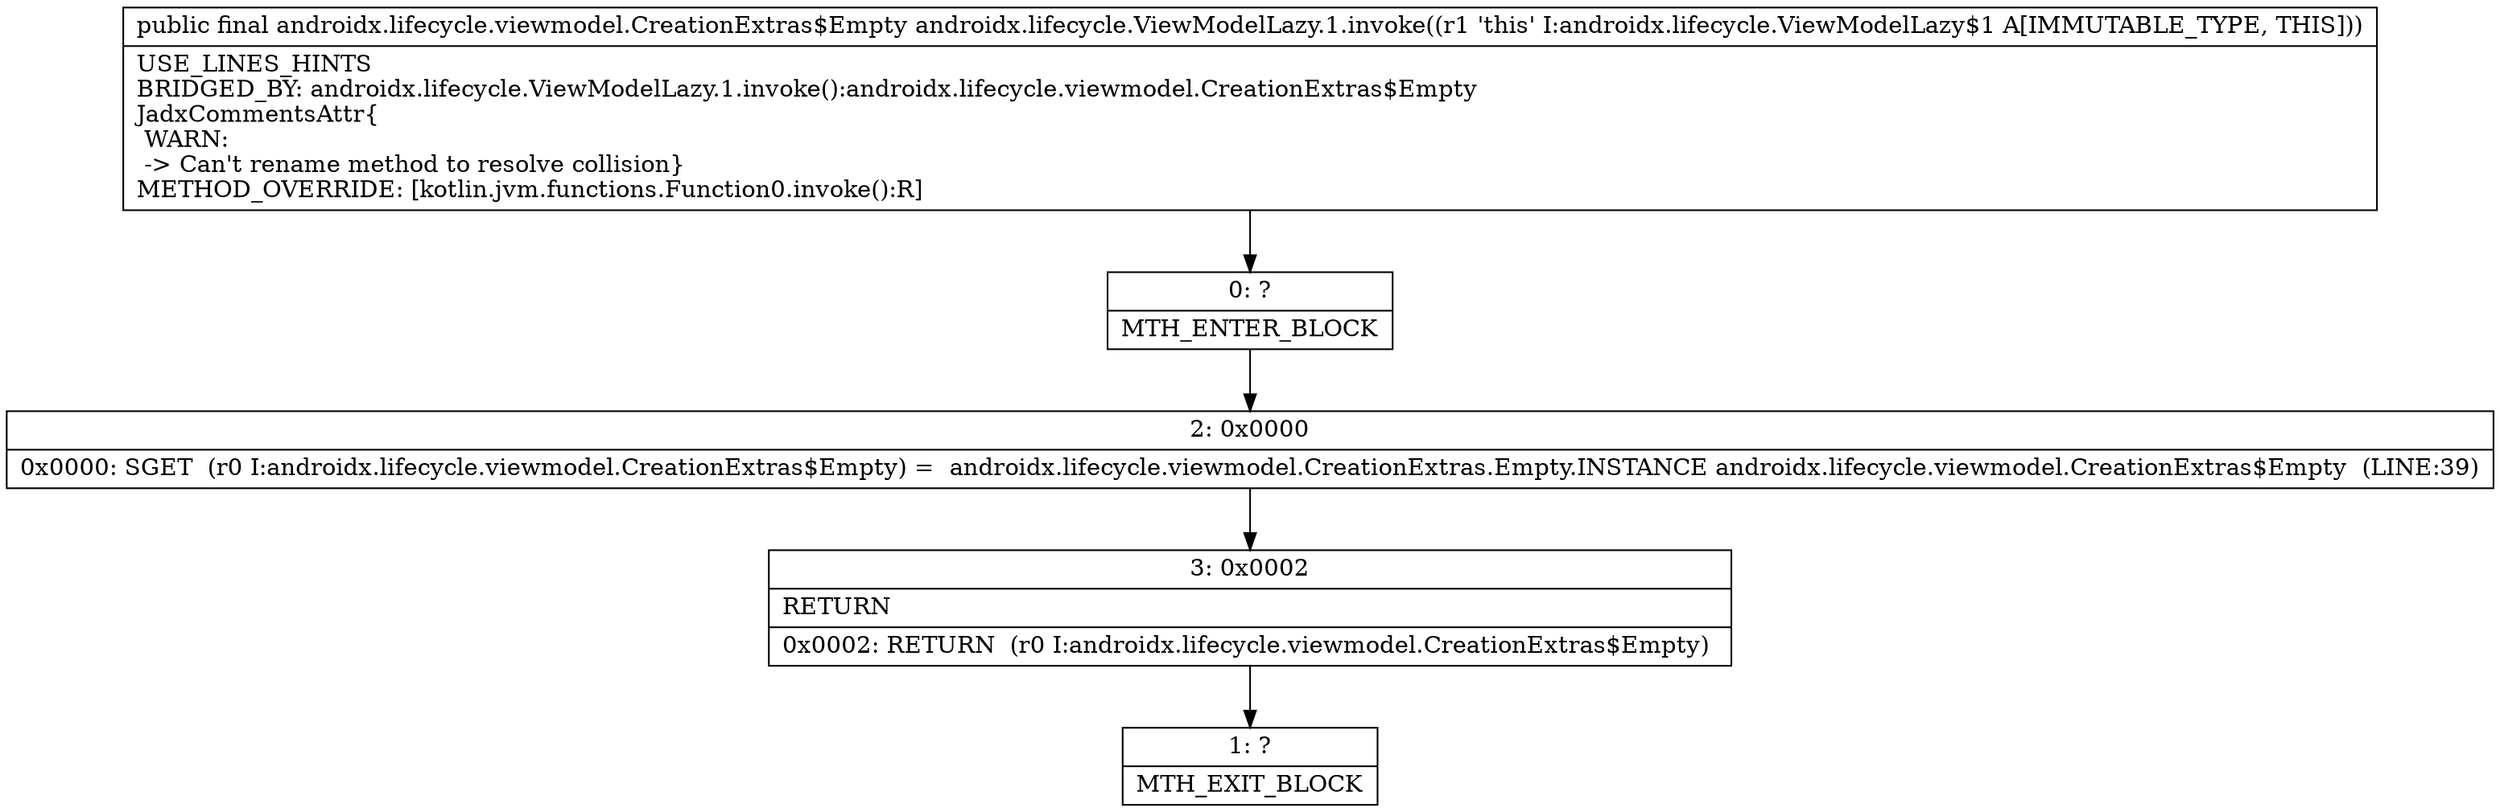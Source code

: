 digraph "CFG forandroidx.lifecycle.ViewModelLazy.1.invoke()Landroidx\/lifecycle\/viewmodel\/CreationExtras$Empty;" {
Node_0 [shape=record,label="{0\:\ ?|MTH_ENTER_BLOCK\l}"];
Node_2 [shape=record,label="{2\:\ 0x0000|0x0000: SGET  (r0 I:androidx.lifecycle.viewmodel.CreationExtras$Empty) =  androidx.lifecycle.viewmodel.CreationExtras.Empty.INSTANCE androidx.lifecycle.viewmodel.CreationExtras$Empty  (LINE:39)\l}"];
Node_3 [shape=record,label="{3\:\ 0x0002|RETURN\l|0x0002: RETURN  (r0 I:androidx.lifecycle.viewmodel.CreationExtras$Empty) \l}"];
Node_1 [shape=record,label="{1\:\ ?|MTH_EXIT_BLOCK\l}"];
MethodNode[shape=record,label="{public final androidx.lifecycle.viewmodel.CreationExtras$Empty androidx.lifecycle.ViewModelLazy.1.invoke((r1 'this' I:androidx.lifecycle.ViewModelLazy$1 A[IMMUTABLE_TYPE, THIS]))  | USE_LINES_HINTS\lBRIDGED_BY: androidx.lifecycle.ViewModelLazy.1.invoke():androidx.lifecycle.viewmodel.CreationExtras$Empty\lJadxCommentsAttr\{\l WARN: \l \-\> Can't rename method to resolve collision\}\lMETHOD_OVERRIDE: [kotlin.jvm.functions.Function0.invoke():R]\l}"];
MethodNode -> Node_0;Node_0 -> Node_2;
Node_2 -> Node_3;
Node_3 -> Node_1;
}

